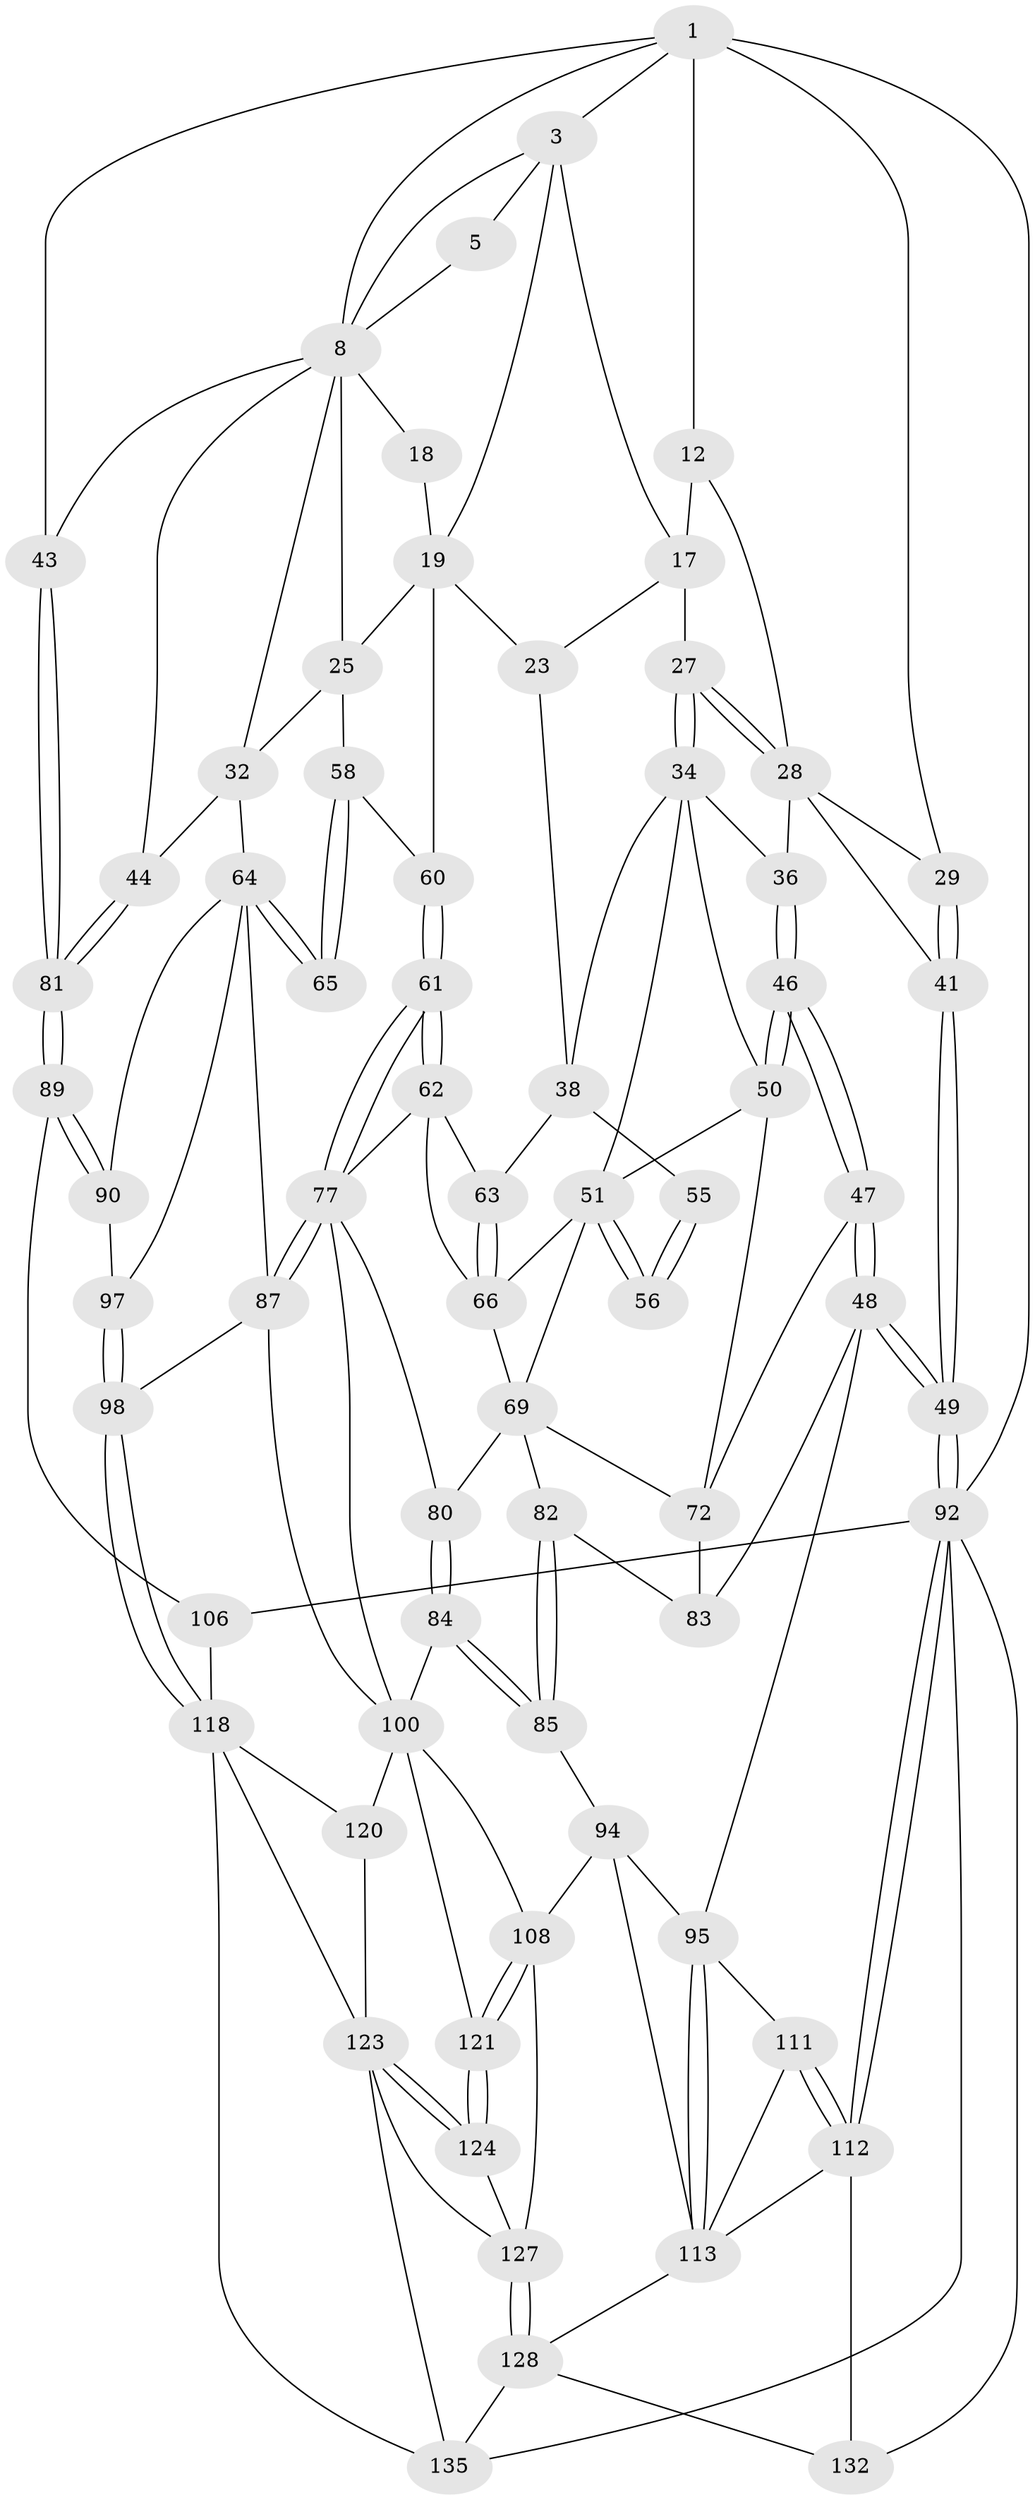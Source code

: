 // original degree distribution, {3: 0.014705882352941176, 4: 0.2647058823529412, 6: 0.25, 5: 0.47058823529411764}
// Generated by graph-tools (version 1.1) at 2025/17/03/09/25 04:17:04]
// undirected, 68 vertices, 161 edges
graph export_dot {
graph [start="1"]
  node [color=gray90,style=filled];
  1 [pos="+0.9607317103723054+0",super="+2+6"];
  3 [pos="+0.6641409095173326+0.07432247608386576",super="+16+4"];
  5 [pos="+0.8133593641836226+0"];
  8 [pos="+0.8888215758453549+0.18907087065534553",super="+9+31"];
  12 [pos="+0.19009355690845664+0",super="+13"];
  17 [pos="+0.5343630164104811+0.25038549923550585",super="+24"];
  18 [pos="+0.7211592336925969+0.14380563491811515"];
  19 [pos="+0.6955126175212296+0.15953805304870217",super="+21"];
  23 [pos="+0.5359312246557085+0.2991452087355808"];
  25 [pos="+0.6638116022920648+0.33176900425557965",super="+33"];
  27 [pos="+0.257842349074594+0.2797950748724954"];
  28 [pos="+0.16334896517994021+0.17340262868322298",super="+30"];
  29 [pos="+0+0.11717073481324865"];
  32 [pos="+0.7858022906467805+0.38842370830984657",super="+45"];
  34 [pos="+0.25817208195160907+0.3358331814477714",super="+40+35"];
  36 [pos="+0.13022244589762036+0.336837842746673"];
  38 [pos="+0.5185518277736221+0.3148888216784706",super="+57+39"];
  41 [pos="+0+0.4347105493655188"];
  43 [pos="+1+0.30101936863608125"];
  44 [pos="+0.9731167968163587+0.5390881979863914"];
  46 [pos="+0.03863730492116157+0.4774667484247239"];
  47 [pos="+0+0.5152124260995783"];
  48 [pos="+0+0.5560384263301844",super="+88"];
  49 [pos="+0+0.5535950580104444"];
  50 [pos="+0.1738095454269742+0.46689373360797565",super="+54"];
  51 [pos="+0.26146306969108174+0.422263012413011",super="+52"];
  55 [pos="+0.34322543367875613+0.44768706725886964"];
  56 [pos="+0.33492540669360726+0.47915889094021646"];
  58 [pos="+0.7043454800155767+0.48028598307449716",super="+59"];
  60 [pos="+0.611812278705298+0.5686100871452058"];
  61 [pos="+0.6057866624498777+0.5748337779632898"];
  62 [pos="+0.5122978383746075+0.5223915693911947",super="+74"];
  63 [pos="+0.48543914838836005+0.3818189966432158"];
  64 [pos="+0.8167665639703021+0.5986857390333213",super="+86"];
  65 [pos="+0.788332924115+0.5896112243391537"];
  66 [pos="+0.4169680002425895+0.5139298993624746",super="+75+67"];
  69 [pos="+0.31183966349253933+0.5796648723377483",super="+76+70"];
  72 [pos="+0.17403114823853655+0.5690287190262949",super="+73"];
  77 [pos="+0.5779473818906257+0.6429507269712185",super="+78"];
  80 [pos="+0.4099887388439766+0.7034947866532125"];
  81 [pos="+1+0.5900704203079115"];
  82 [pos="+0.19928493063067187+0.6495243290741716"];
  83 [pos="+0.19544158120101957+0.6469684042299116"];
  84 [pos="+0.407081746903143+0.7093451882475549"];
  85 [pos="+0.22442704323287727+0.7088925026109578"];
  87 [pos="+0.6713964243255189+0.7133630413794477",super="+99"];
  89 [pos="+1+0.7435401037358029",super="+107"];
  90 [pos="+0.9154046047728981+0.741185296134466",super="+104"];
  92 [pos="+0+1",super="+93"];
  94 [pos="+0.20659258551975798+0.73967472320707",super="+110"];
  95 [pos="+0.170017548826749+0.7597956901292717",super="+96"];
  97 [pos="+0.792623185378687+0.8069953323617662"];
  98 [pos="+0.7430969238682332+0.8272404838287728"];
  100 [pos="+0.606244301224857+0.8119499875395486",super="+116+101"];
  106 [pos="+1+1"];
  108 [pos="+0.40269446438259815+0.7988621204215772",super="+109"];
  111 [pos="+0.057506737278536564+0.7986126618932428"];
  112 [pos="+0+0.9508582458094244",super="+131"];
  113 [pos="+0.14717750175717226+0.8720538702369882",super="+115+114"];
  118 [pos="+0.732651815410619+0.8833913347332629",super="+119+122"];
  120 [pos="+0.589189807443706+0.8620094950967694"];
  121 [pos="+0.513336835299602+0.9094179922413477"];
  123 [pos="+0.5893724131525332+0.8815347877986497",super="+125"];
  124 [pos="+0.5167151298800678+0.9429242619978674"];
  127 [pos="+0.40742747452836+1",super="+130"];
  128 [pos="+0.4063928860427714+1",super="+129"];
  132 [pos="+0.2944454797072648+1",super="+134"];
  135 [pos="+0.68982237187682+0.9708120985836298",super="+136"];
  1 -- 3;
  1 -- 8;
  1 -- 43;
  1 -- 12 [weight=2];
  1 -- 29;
  1 -- 92 [weight=2];
  3 -- 19;
  3 -- 17;
  3 -- 8;
  3 -- 5;
  5 -- 8;
  8 -- 18 [weight=2];
  8 -- 25;
  8 -- 32;
  8 -- 43;
  8 -- 44;
  12 -- 28;
  12 -- 17 [weight=2];
  17 -- 27;
  17 -- 23;
  18 -- 19;
  19 -- 25;
  19 -- 60;
  19 -- 23;
  23 -- 38;
  25 -- 32;
  25 -- 58;
  27 -- 28;
  27 -- 28;
  27 -- 34;
  27 -- 34;
  28 -- 41;
  28 -- 29;
  28 -- 36;
  29 -- 41;
  29 -- 41;
  32 -- 64;
  32 -- 44;
  34 -- 51;
  34 -- 50;
  34 -- 36;
  34 -- 38;
  36 -- 46;
  36 -- 46;
  38 -- 63;
  38 -- 55 [weight=2];
  41 -- 49;
  41 -- 49;
  43 -- 81;
  43 -- 81;
  44 -- 81;
  44 -- 81;
  46 -- 47;
  46 -- 47;
  46 -- 50;
  46 -- 50;
  47 -- 48;
  47 -- 48;
  47 -- 72;
  48 -- 49;
  48 -- 49;
  48 -- 83;
  48 -- 95;
  49 -- 92;
  49 -- 92;
  50 -- 72;
  50 -- 51;
  51 -- 56 [weight=2];
  51 -- 56;
  51 -- 66;
  51 -- 69;
  55 -- 56;
  55 -- 56;
  58 -- 65 [weight=2];
  58 -- 65;
  58 -- 60;
  60 -- 61;
  60 -- 61;
  61 -- 62;
  61 -- 62;
  61 -- 77;
  61 -- 77;
  62 -- 63;
  62 -- 66;
  62 -- 77;
  63 -- 66;
  63 -- 66;
  64 -- 65;
  64 -- 65;
  64 -- 97;
  64 -- 90;
  64 -- 87;
  66 -- 69 [weight=2];
  69 -- 80;
  69 -- 72;
  69 -- 82;
  72 -- 83;
  77 -- 87;
  77 -- 87;
  77 -- 80;
  77 -- 100;
  80 -- 84;
  80 -- 84;
  81 -- 89;
  81 -- 89;
  82 -- 83;
  82 -- 85;
  82 -- 85;
  84 -- 85;
  84 -- 85;
  84 -- 100;
  85 -- 94;
  87 -- 98;
  87 -- 100;
  89 -- 90 [weight=2];
  89 -- 90;
  89 -- 106;
  90 -- 97;
  92 -- 112;
  92 -- 112;
  92 -- 132;
  92 -- 135;
  92 -- 106;
  94 -- 95;
  94 -- 113;
  94 -- 108;
  95 -- 113;
  95 -- 113;
  95 -- 111;
  97 -- 98;
  97 -- 98;
  98 -- 118;
  98 -- 118;
  100 -- 120;
  100 -- 121;
  100 -- 108;
  106 -- 118;
  108 -- 121;
  108 -- 121;
  108 -- 127;
  111 -- 112;
  111 -- 112;
  111 -- 113;
  112 -- 113;
  112 -- 132 [weight=2];
  113 -- 128;
  118 -- 120;
  118 -- 123;
  118 -- 135;
  120 -- 123;
  121 -- 124;
  121 -- 124;
  123 -- 124;
  123 -- 124;
  123 -- 135;
  123 -- 127;
  124 -- 127;
  127 -- 128;
  127 -- 128;
  128 -- 135;
  128 -- 132;
}
